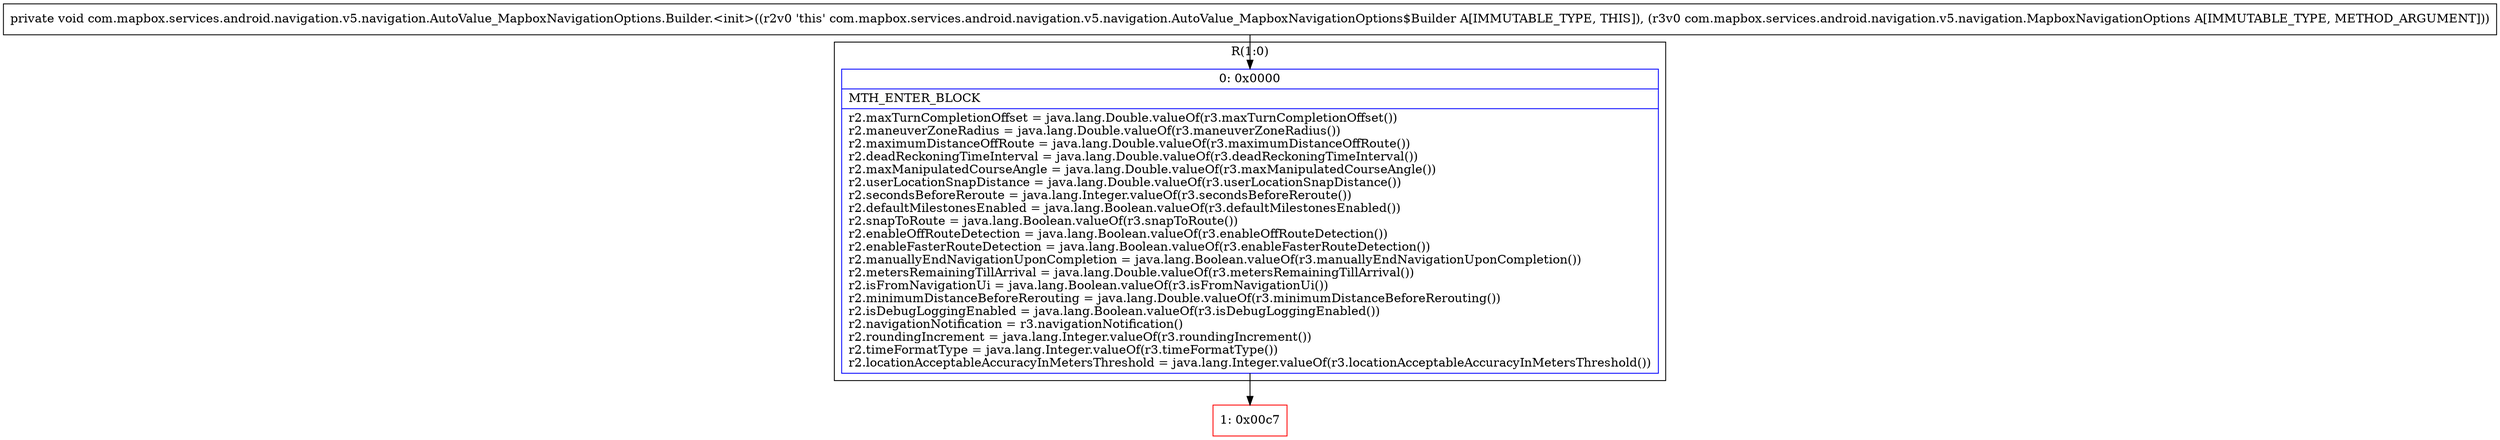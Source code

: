 digraph "CFG forcom.mapbox.services.android.navigation.v5.navigation.AutoValue_MapboxNavigationOptions.Builder.\<init\>(Lcom\/mapbox\/services\/android\/navigation\/v5\/navigation\/MapboxNavigationOptions;)V" {
subgraph cluster_Region_1821290290 {
label = "R(1:0)";
node [shape=record,color=blue];
Node_0 [shape=record,label="{0\:\ 0x0000|MTH_ENTER_BLOCK\l|r2.maxTurnCompletionOffset = java.lang.Double.valueOf(r3.maxTurnCompletionOffset())\lr2.maneuverZoneRadius = java.lang.Double.valueOf(r3.maneuverZoneRadius())\lr2.maximumDistanceOffRoute = java.lang.Double.valueOf(r3.maximumDistanceOffRoute())\lr2.deadReckoningTimeInterval = java.lang.Double.valueOf(r3.deadReckoningTimeInterval())\lr2.maxManipulatedCourseAngle = java.lang.Double.valueOf(r3.maxManipulatedCourseAngle())\lr2.userLocationSnapDistance = java.lang.Double.valueOf(r3.userLocationSnapDistance())\lr2.secondsBeforeReroute = java.lang.Integer.valueOf(r3.secondsBeforeReroute())\lr2.defaultMilestonesEnabled = java.lang.Boolean.valueOf(r3.defaultMilestonesEnabled())\lr2.snapToRoute = java.lang.Boolean.valueOf(r3.snapToRoute())\lr2.enableOffRouteDetection = java.lang.Boolean.valueOf(r3.enableOffRouteDetection())\lr2.enableFasterRouteDetection = java.lang.Boolean.valueOf(r3.enableFasterRouteDetection())\lr2.manuallyEndNavigationUponCompletion = java.lang.Boolean.valueOf(r3.manuallyEndNavigationUponCompletion())\lr2.metersRemainingTillArrival = java.lang.Double.valueOf(r3.metersRemainingTillArrival())\lr2.isFromNavigationUi = java.lang.Boolean.valueOf(r3.isFromNavigationUi())\lr2.minimumDistanceBeforeRerouting = java.lang.Double.valueOf(r3.minimumDistanceBeforeRerouting())\lr2.isDebugLoggingEnabled = java.lang.Boolean.valueOf(r3.isDebugLoggingEnabled())\lr2.navigationNotification = r3.navigationNotification()\lr2.roundingIncrement = java.lang.Integer.valueOf(r3.roundingIncrement())\lr2.timeFormatType = java.lang.Integer.valueOf(r3.timeFormatType())\lr2.locationAcceptableAccuracyInMetersThreshold = java.lang.Integer.valueOf(r3.locationAcceptableAccuracyInMetersThreshold())\l}"];
}
Node_1 [shape=record,color=red,label="{1\:\ 0x00c7}"];
MethodNode[shape=record,label="{private void com.mapbox.services.android.navigation.v5.navigation.AutoValue_MapboxNavigationOptions.Builder.\<init\>((r2v0 'this' com.mapbox.services.android.navigation.v5.navigation.AutoValue_MapboxNavigationOptions$Builder A[IMMUTABLE_TYPE, THIS]), (r3v0 com.mapbox.services.android.navigation.v5.navigation.MapboxNavigationOptions A[IMMUTABLE_TYPE, METHOD_ARGUMENT])) }"];
MethodNode -> Node_0;
Node_0 -> Node_1;
}

